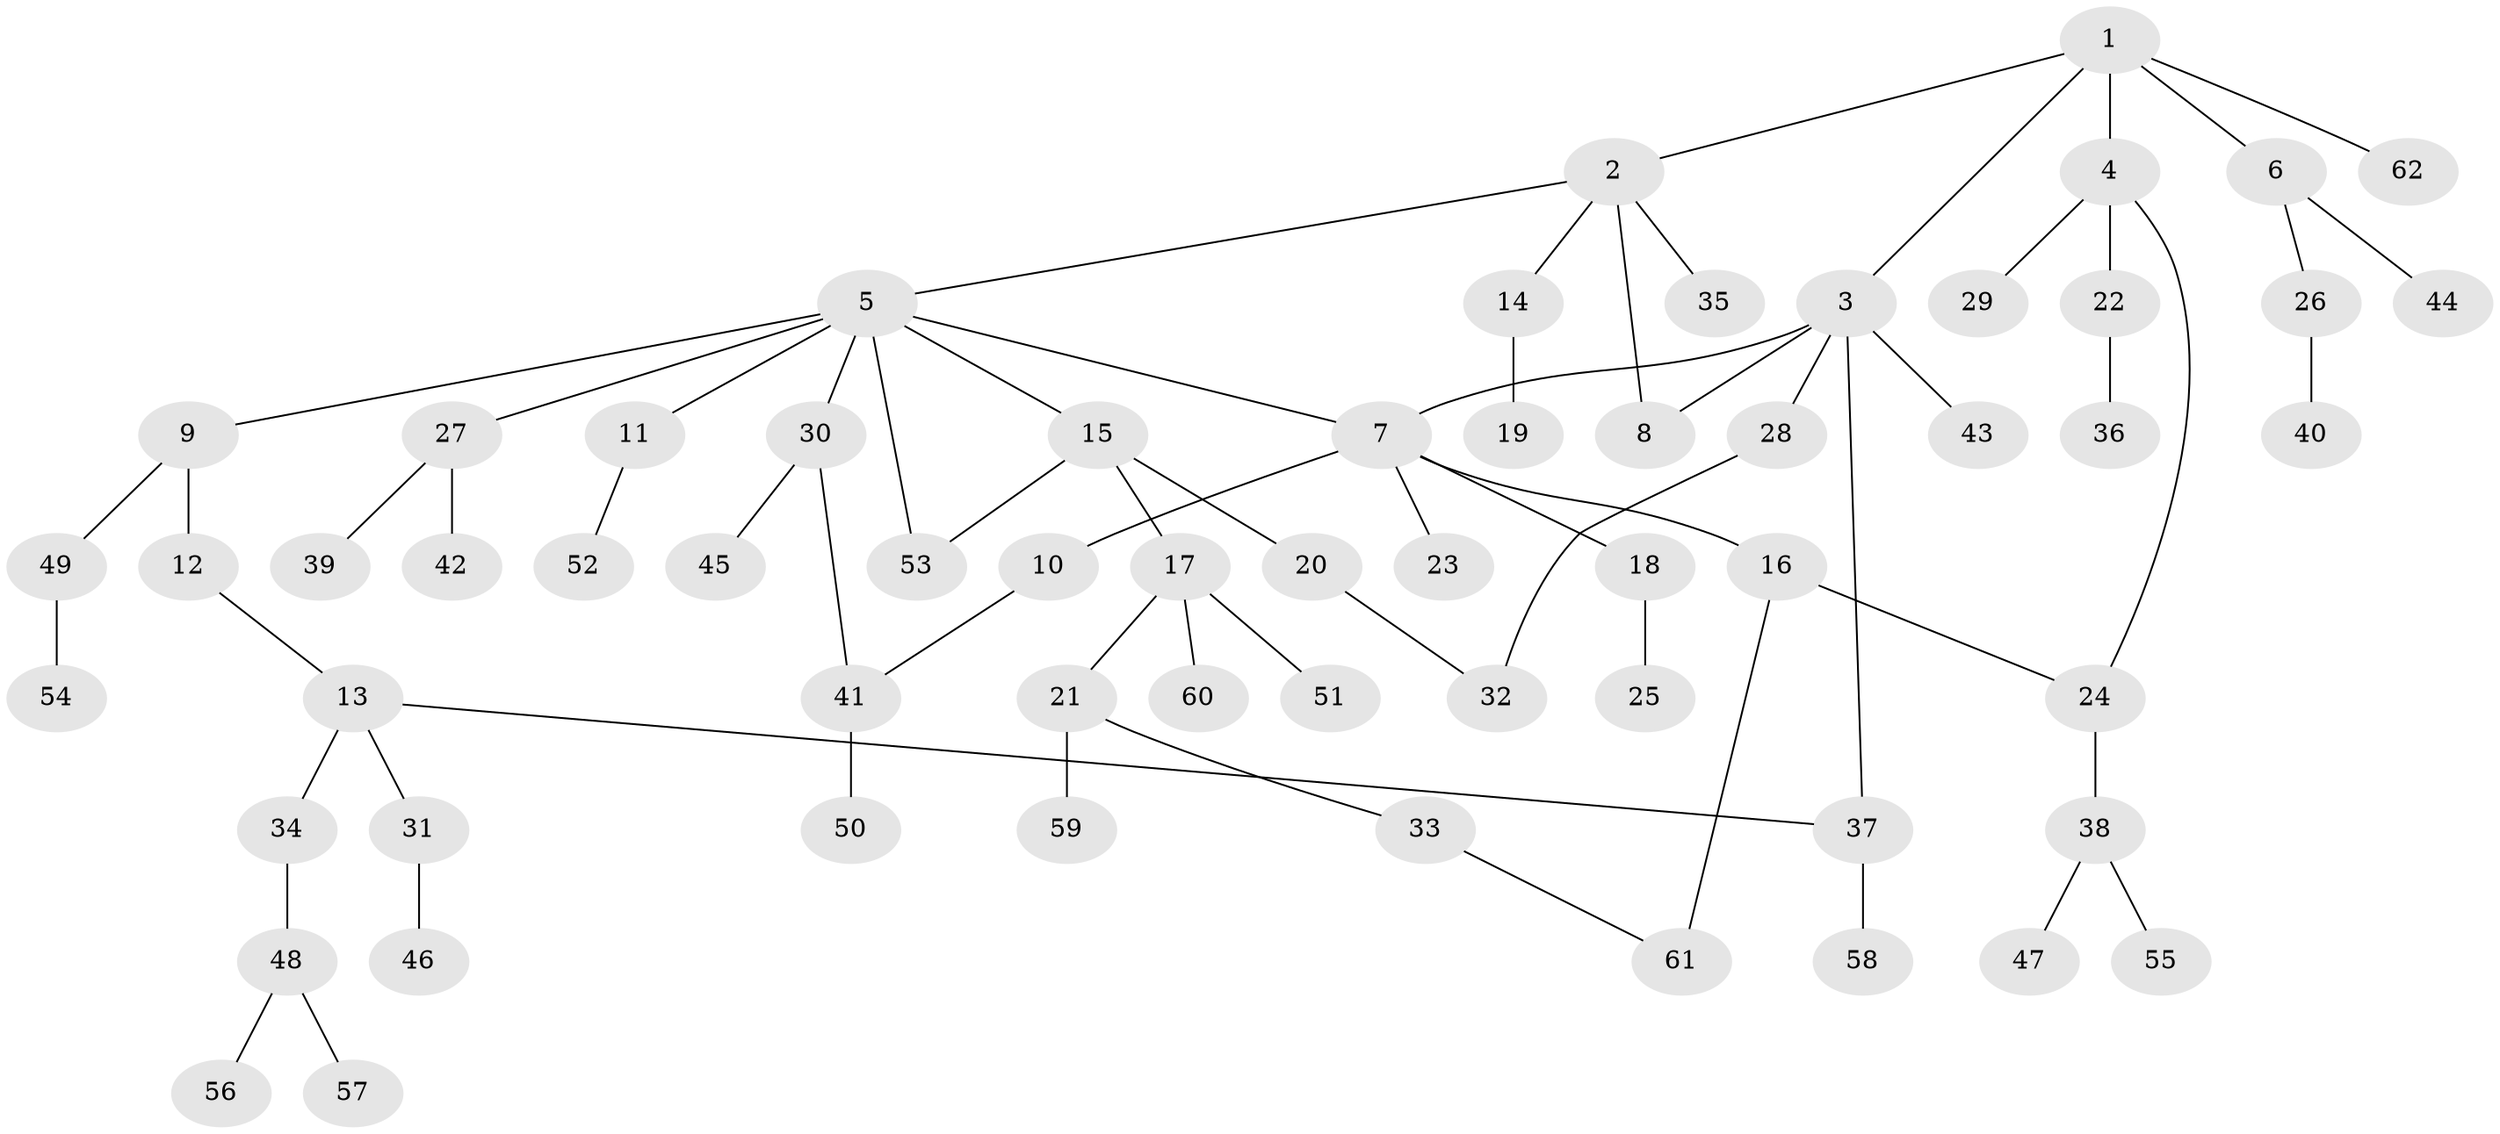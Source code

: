 // Generated by graph-tools (version 1.1) at 2025/49/03/09/25 03:49:21]
// undirected, 62 vertices, 69 edges
graph export_dot {
graph [start="1"]
  node [color=gray90,style=filled];
  1;
  2;
  3;
  4;
  5;
  6;
  7;
  8;
  9;
  10;
  11;
  12;
  13;
  14;
  15;
  16;
  17;
  18;
  19;
  20;
  21;
  22;
  23;
  24;
  25;
  26;
  27;
  28;
  29;
  30;
  31;
  32;
  33;
  34;
  35;
  36;
  37;
  38;
  39;
  40;
  41;
  42;
  43;
  44;
  45;
  46;
  47;
  48;
  49;
  50;
  51;
  52;
  53;
  54;
  55;
  56;
  57;
  58;
  59;
  60;
  61;
  62;
  1 -- 2;
  1 -- 3;
  1 -- 4;
  1 -- 6;
  1 -- 62;
  2 -- 5;
  2 -- 14;
  2 -- 35;
  2 -- 8;
  3 -- 8;
  3 -- 28;
  3 -- 37;
  3 -- 43;
  3 -- 7;
  4 -- 22;
  4 -- 29;
  4 -- 24;
  5 -- 7;
  5 -- 9;
  5 -- 11;
  5 -- 15;
  5 -- 27;
  5 -- 30;
  5 -- 53;
  6 -- 26;
  6 -- 44;
  7 -- 10;
  7 -- 16;
  7 -- 18;
  7 -- 23;
  9 -- 12;
  9 -- 49;
  10 -- 41;
  11 -- 52;
  12 -- 13;
  13 -- 31;
  13 -- 34;
  13 -- 37;
  14 -- 19;
  15 -- 17;
  15 -- 20;
  15 -- 53;
  16 -- 24;
  16 -- 61;
  17 -- 21;
  17 -- 51;
  17 -- 60;
  18 -- 25;
  20 -- 32;
  21 -- 33;
  21 -- 59;
  22 -- 36;
  24 -- 38;
  26 -- 40;
  27 -- 39;
  27 -- 42;
  28 -- 32;
  30 -- 41;
  30 -- 45;
  31 -- 46;
  33 -- 61;
  34 -- 48;
  37 -- 58;
  38 -- 47;
  38 -- 55;
  41 -- 50;
  48 -- 56;
  48 -- 57;
  49 -- 54;
}
